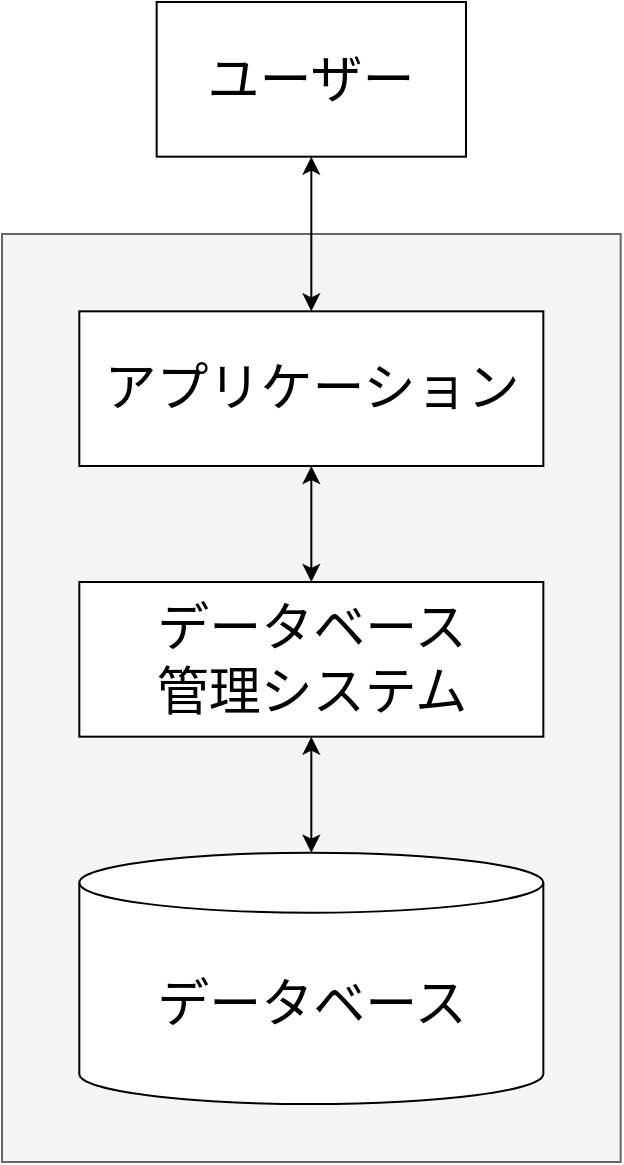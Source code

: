 <mxfile version="26.2.2">
  <diagram name="DBS" id="kSBY5twry1bk0Kc47XJH">
    <mxGraphModel dx="2068" dy="1137" grid="1" gridSize="10" guides="1" tooltips="1" connect="1" arrows="1" fold="1" page="1" pageScale="1" pageWidth="850" pageHeight="1100" math="0" shadow="0">
      <root>
        <mxCell id="0" />
        <mxCell id="1" parent="0" />
        <mxCell id="m-pb0vvN3Mv9Idw9G9Sj-1" value="" style="group;fontSize=14;" vertex="1" connectable="0" parent="1">
          <mxGeometry x="260" y="280" width="309.33" height="580" as="geometry" />
        </mxCell>
        <mxCell id="ROo0H2Ll2j7MwDpE2X9S-1" value="ユーザー" style="rounded=0;whiteSpace=wrap;html=1;fontSize=26;" parent="m-pb0vvN3Mv9Idw9G9Sj-1" vertex="1">
          <mxGeometry x="77.332" width="154.665" height="77.333" as="geometry" />
        </mxCell>
        <mxCell id="ROo0H2Ll2j7MwDpE2X9S-3" value="" style="rounded=0;whiteSpace=wrap;html=1;fillColor=#f5f5f5;fontColor=#333333;strokeColor=#666666;" parent="m-pb0vvN3Mv9Idw9G9Sj-1" vertex="1">
          <mxGeometry y="116" width="309.33" height="464" as="geometry" />
        </mxCell>
        <mxCell id="ROo0H2Ll2j7MwDpE2X9S-5" value="アプリケーション" style="rounded=0;whiteSpace=wrap;html=1;fontSize=26;" parent="m-pb0vvN3Mv9Idw9G9Sj-1" vertex="1">
          <mxGeometry x="38.666" y="154.667" width="231.998" height="77.333" as="geometry" />
        </mxCell>
        <mxCell id="ROo0H2Ll2j7MwDpE2X9S-6" value="データベース&lt;div&gt;管理システム&lt;/div&gt;" style="rounded=0;whiteSpace=wrap;html=1;fontSize=26;" parent="m-pb0vvN3Mv9Idw9G9Sj-1" vertex="1">
          <mxGeometry x="38.666" y="290" width="231.998" height="77.333" as="geometry" />
        </mxCell>
        <mxCell id="ROo0H2Ll2j7MwDpE2X9S-7" value="データベース" style="shape=cylinder3;whiteSpace=wrap;html=1;boundedLbl=1;backgroundOutline=1;size=15;fontSize=26;" parent="m-pb0vvN3Mv9Idw9G9Sj-1" vertex="1">
          <mxGeometry x="38.666" y="425.333" width="231.998" height="125.667" as="geometry" />
        </mxCell>
        <mxCell id="ROo0H2Ll2j7MwDpE2X9S-8" value="" style="endArrow=classic;startArrow=classic;html=1;rounded=0;" parent="m-pb0vvN3Mv9Idw9G9Sj-1" source="ROo0H2Ll2j7MwDpE2X9S-5" target="ROo0H2Ll2j7MwDpE2X9S-1" edge="1">
          <mxGeometry width="50" height="50" relative="1" as="geometry">
            <mxPoint x="270.664" y="618.667" as="sourcePoint" />
            <mxPoint x="367.329" y="522" as="targetPoint" />
          </mxGeometry>
        </mxCell>
        <mxCell id="ROo0H2Ll2j7MwDpE2X9S-9" value="" style="endArrow=classic;startArrow=classic;html=1;rounded=0;entryX=0.5;entryY=1;entryDx=0;entryDy=0;exitX=0.5;exitY=0;exitDx=0;exitDy=0;" parent="m-pb0vvN3Mv9Idw9G9Sj-1" source="ROo0H2Ll2j7MwDpE2X9S-6" target="ROo0H2Ll2j7MwDpE2X9S-5" edge="1">
          <mxGeometry width="50" height="50" relative="1" as="geometry">
            <mxPoint x="270.664" y="618.667" as="sourcePoint" />
            <mxPoint x="367.329" y="522" as="targetPoint" />
          </mxGeometry>
        </mxCell>
        <mxCell id="ROo0H2Ll2j7MwDpE2X9S-10" value="" style="endArrow=classic;startArrow=classic;html=1;rounded=0;entryX=0.5;entryY=1;entryDx=0;entryDy=0;exitX=0.5;exitY=0;exitDx=0;exitDy=0;exitPerimeter=0;" parent="m-pb0vvN3Mv9Idw9G9Sj-1" source="ROo0H2Ll2j7MwDpE2X9S-7" target="ROo0H2Ll2j7MwDpE2X9S-6" edge="1">
          <mxGeometry width="50" height="50" relative="1" as="geometry">
            <mxPoint x="270.664" y="618.667" as="sourcePoint" />
            <mxPoint x="367.329" y="522" as="targetPoint" />
          </mxGeometry>
        </mxCell>
      </root>
    </mxGraphModel>
  </diagram>
</mxfile>
